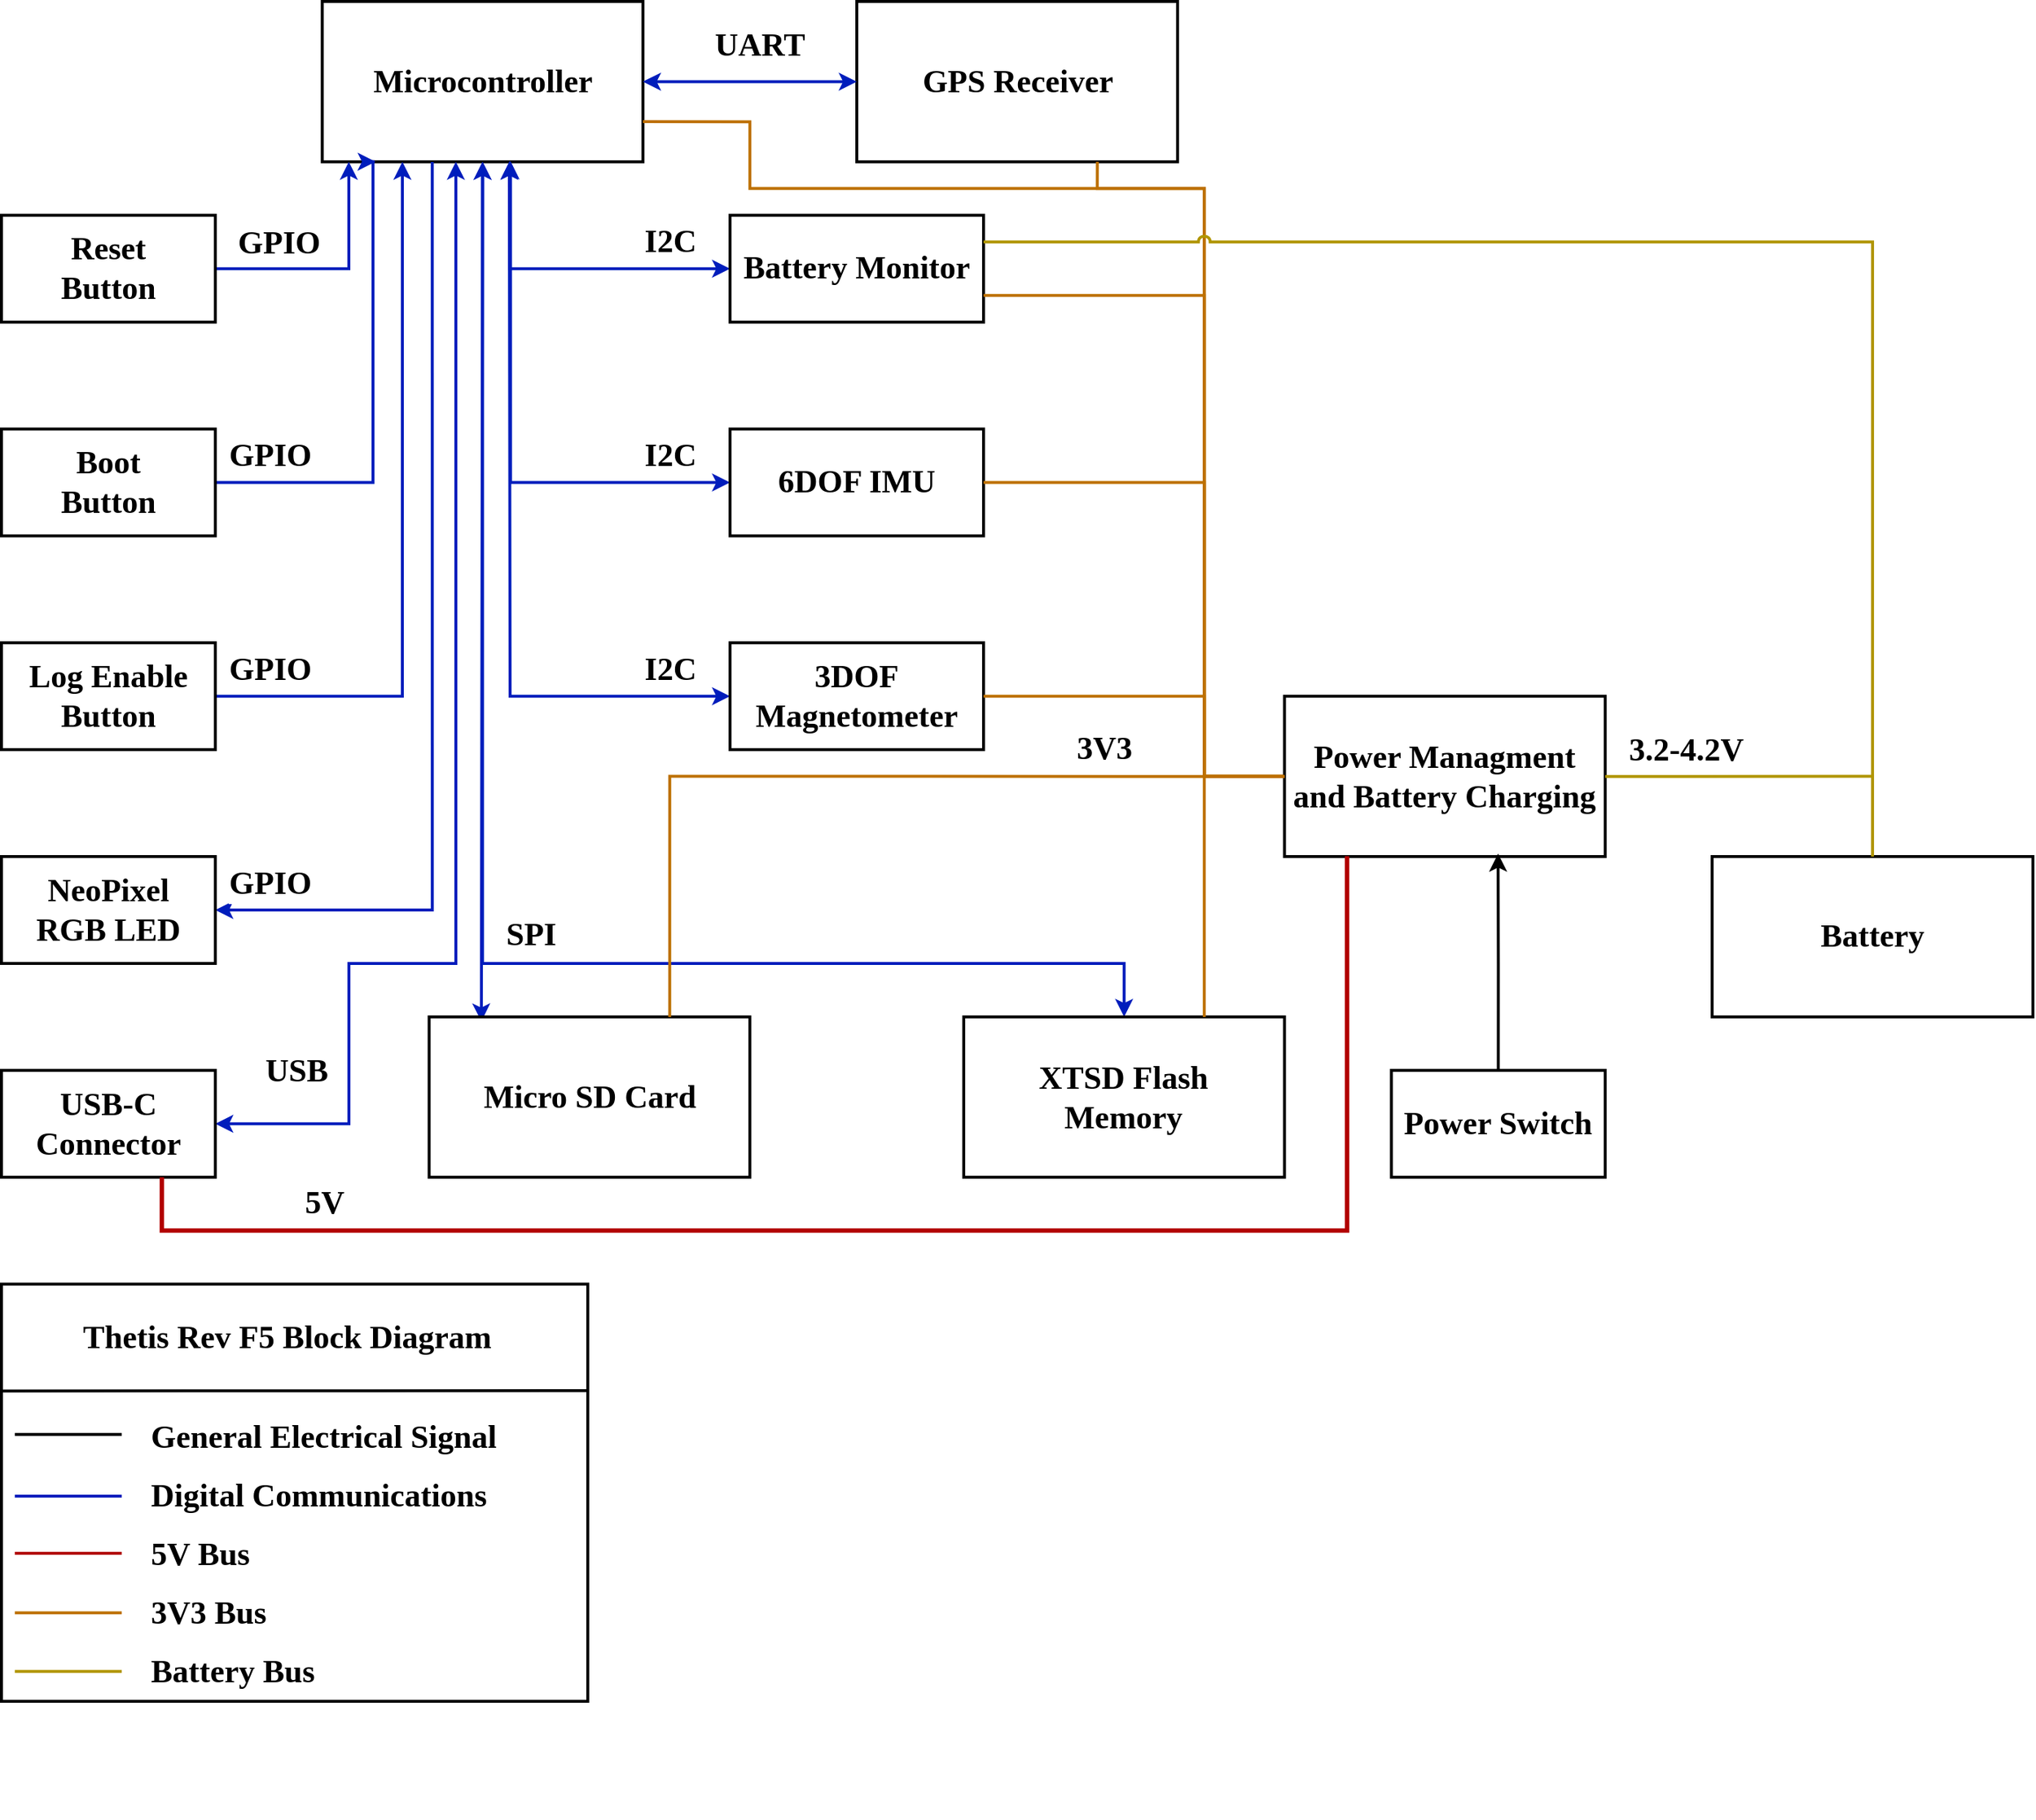 <mxfile>
    <diagram id="WzM7UKrhp0PMmO1flFq1" name="Page-1">
        <mxGraphModel dx="2831" dy="1896" grid="1" gridSize="10" guides="1" tooltips="1" connect="1" arrows="1" fold="1" page="1" pageScale="1" pageWidth="850" pageHeight="1100" math="0" shadow="0">
            <root>
                <mxCell id="0"/>
                <mxCell id="1" parent="0"/>
                <mxCell id="71" value="" style="group;fontStyle=1" parent="1" vertex="1" connectable="0">
                    <mxGeometry x="40" y="40" width="1385.88" height="1240" as="geometry"/>
                </mxCell>
                <mxCell id="69" value="" style="rounded=0;whiteSpace=wrap;html=1;fillColor=none;strokeWidth=2;fontFamily=CMU Serif;fontSize=14;fontStyle=1" parent="71" vertex="1">
                    <mxGeometry y="875.29" width="400" height="284.71" as="geometry"/>
                </mxCell>
                <mxCell id="2" value="Microcontroller" style="rounded=0;whiteSpace=wrap;html=1;strokeWidth=2;fontFamily=CMU Serif;fontSize=22;fontStyle=1" parent="71" vertex="1">
                    <mxGeometry x="218.823" width="218.823" height="109.412" as="geometry"/>
                </mxCell>
                <mxCell id="18" style="edgeStyle=orthogonalEdgeStyle;html=1;exitX=1;exitY=0.5;exitDx=0;exitDy=0;rounded=0;entryX=0.083;entryY=1;entryDx=0;entryDy=0;entryPerimeter=0;fillColor=#0050ef;strokeColor=#001DBC;strokeWidth=2;fontFamily=CMU Serif;fontSize=22;fontStyle=1" parent="71" source="3" target="2" edge="1">
                    <mxGeometry relative="1" as="geometry"/>
                </mxCell>
                <mxCell id="45" value="GPIO" style="edgeLabel;html=1;align=center;verticalAlign=middle;resizable=0;points=[];fontFamily=CMU Serif;fontSize=22;fontStyle=1" parent="18" vertex="1" connectable="0">
                    <mxGeometry x="-0.134" y="1" relative="1" as="geometry">
                        <mxPoint x="-28" y="-17" as="offset"/>
                    </mxGeometry>
                </mxCell>
                <mxCell id="3" value="Reset&lt;br style=&quot;font-size: 22px;&quot;&gt;Button" style="rounded=0;whiteSpace=wrap;html=1;strokeWidth=2;fontFamily=CMU Serif;fontSize=22;fontStyle=1" parent="71" vertex="1">
                    <mxGeometry y="145.882" width="145.882" height="72.941" as="geometry"/>
                </mxCell>
                <mxCell id="19" style="edgeStyle=orthogonalEdgeStyle;rounded=0;html=1;exitX=1;exitY=0.5;exitDx=0;exitDy=0;fillColor=#0050ef;strokeColor=#001DBC;strokeWidth=2;fontFamily=CMU Serif;fontSize=22;fontStyle=1" parent="71" source="4" edge="1">
                    <mxGeometry relative="1" as="geometry">
                        <mxPoint x="255.294" y="109.412" as="targetPoint"/>
                        <Array as="points">
                            <mxPoint x="253.47" y="328.235"/>
                        </Array>
                    </mxGeometry>
                </mxCell>
                <mxCell id="4" value="Boot &lt;br&gt;Button" style="rounded=0;whiteSpace=wrap;html=1;strokeWidth=2;fontFamily=CMU Serif;fontSize=22;fontStyle=1" parent="71" vertex="1">
                    <mxGeometry y="291.765" width="145.882" height="72.941" as="geometry"/>
                </mxCell>
                <mxCell id="20" style="edgeStyle=orthogonalEdgeStyle;rounded=0;html=1;exitX=1;exitY=0.5;exitDx=0;exitDy=0;entryX=0.25;entryY=1;entryDx=0;entryDy=0;fillColor=#0050ef;strokeColor=#001DBC;strokeWidth=2;fontFamily=CMU Serif;fontSize=22;fontStyle=1" parent="71" source="5" target="2" edge="1">
                    <mxGeometry relative="1" as="geometry"/>
                </mxCell>
                <mxCell id="5" value="Log Enable&lt;br style=&quot;font-size: 22px;&quot;&gt;Button" style="rounded=0;whiteSpace=wrap;html=1;strokeWidth=2;fontFamily=CMU Serif;fontSize=22;fontStyle=1" parent="71" vertex="1">
                    <mxGeometry y="437.647" width="145.882" height="72.941" as="geometry"/>
                </mxCell>
                <mxCell id="21" style="edgeStyle=orthogonalEdgeStyle;rounded=0;html=1;exitX=1;exitY=0.5;exitDx=0;exitDy=0;entryX=0.343;entryY=1.001;entryDx=0;entryDy=0;entryPerimeter=0;startArrow=classic;startFill=1;endArrow=none;endFill=0;fillColor=#0050ef;strokeColor=#001DBC;strokeWidth=2;fontFamily=CMU Serif;fontSize=22;fontStyle=1" parent="71" source="6" target="2" edge="1">
                    <mxGeometry relative="1" as="geometry"/>
                </mxCell>
                <mxCell id="6" value="NeoPixel&lt;br style=&quot;font-size: 22px;&quot;&gt;RGB LED" style="rounded=0;whiteSpace=wrap;html=1;strokeWidth=2;fontFamily=CMU Serif;fontSize=22;fontStyle=1" parent="71" vertex="1">
                    <mxGeometry y="583.529" width="145.882" height="72.941" as="geometry"/>
                </mxCell>
                <mxCell id="22" style="edgeStyle=orthogonalEdgeStyle;rounded=0;html=1;exitX=1;exitY=0.5;exitDx=0;exitDy=0;entryX=0.42;entryY=0.991;entryDx=0;entryDy=0;startArrow=classic;startFill=1;endArrow=classic;endFill=1;entryPerimeter=0;fillColor=#0050ef;strokeColor=#001DBC;strokeWidth=2;fontFamily=CMU Serif;fontSize=22;fontStyle=1" parent="71" source="7" target="2" edge="1">
                    <mxGeometry relative="1" as="geometry">
                        <Array as="points">
                            <mxPoint x="237.058" y="765.882"/>
                            <mxPoint x="237.058" y="656.471"/>
                            <mxPoint x="309.999" y="656.471"/>
                            <mxPoint x="309.999" y="109.412"/>
                        </Array>
                    </mxGeometry>
                </mxCell>
                <mxCell id="7" value="USB-C&lt;br style=&quot;font-size: 22px;&quot;&gt;Connector" style="rounded=0;whiteSpace=wrap;html=1;strokeWidth=2;fontFamily=CMU Serif;fontSize=22;fontStyle=1" parent="71" vertex="1">
                    <mxGeometry y="729.412" width="145.882" height="72.941" as="geometry"/>
                </mxCell>
                <mxCell id="9" value="GPS Receiver" style="rounded=0;whiteSpace=wrap;html=1;strokeWidth=2;fontFamily=CMU Serif;fontSize=22;fontStyle=1" parent="71" vertex="1">
                    <mxGeometry x="583.528" width="218.823" height="109.412" as="geometry"/>
                </mxCell>
                <mxCell id="25" style="edgeStyle=orthogonalEdgeStyle;rounded=0;html=1;exitX=1;exitY=0.5;exitDx=0;exitDy=0;entryX=0;entryY=0.5;entryDx=0;entryDy=0;startArrow=classic;startFill=1;endArrow=classic;endFill=1;fillColor=#0050ef;strokeColor=#001DBC;strokeWidth=2;fontFamily=CMU Serif;fontSize=22;fontStyle=1" parent="71" source="2" target="9" edge="1">
                    <mxGeometry relative="1" as="geometry"/>
                </mxCell>
                <mxCell id="55" value="UART" style="edgeLabel;html=1;align=center;verticalAlign=middle;resizable=0;points=[];fontFamily=CMU Serif;fontSize=22;fontStyle=1" parent="25" vertex="1" connectable="0">
                    <mxGeometry x="0.197" y="1" relative="1" as="geometry">
                        <mxPoint x="-8" y="-24" as="offset"/>
                    </mxGeometry>
                </mxCell>
                <mxCell id="23" style="edgeStyle=orthogonalEdgeStyle;rounded=0;html=1;exitX=0.163;exitY=0.028;exitDx=0;exitDy=0;entryX=0.5;entryY=1;entryDx=0;entryDy=0;startArrow=classic;startFill=1;endArrow=classic;endFill=1;exitPerimeter=0;fillColor=#0050ef;strokeColor=#001DBC;strokeWidth=2;fontFamily=CMU Serif;fontSize=22;fontStyle=1" parent="71" source="10" target="2" edge="1">
                    <mxGeometry relative="1" as="geometry">
                        <Array as="points">
                            <mxPoint x="328.235" y="692.941"/>
                        </Array>
                    </mxGeometry>
                </mxCell>
                <mxCell id="10" value="Micro SD Card" style="rounded=0;whiteSpace=wrap;html=1;strokeWidth=2;fontFamily=CMU Serif;fontSize=22;fontStyle=1" parent="71" vertex="1">
                    <mxGeometry x="291.764" y="692.941" width="218.823" height="109.412" as="geometry"/>
                </mxCell>
                <mxCell id="24" style="edgeStyle=orthogonalEdgeStyle;rounded=0;html=1;exitX=0.5;exitY=0;exitDx=0;exitDy=0;startArrow=classic;startFill=1;endArrow=classic;endFill=1;entryX=0.5;entryY=1;entryDx=0;entryDy=0;fillColor=#0050ef;strokeColor=#001DBC;strokeWidth=2;fontFamily=CMU Serif;fontSize=22;fontStyle=1" parent="71" source="11" target="2" edge="1">
                    <mxGeometry relative="1" as="geometry">
                        <mxPoint x="346.47" y="127.647" as="targetPoint"/>
                        <Array as="points">
                            <mxPoint x="765.881" y="656.471"/>
                            <mxPoint x="328.235" y="656.471"/>
                        </Array>
                    </mxGeometry>
                </mxCell>
                <mxCell id="11" value="XTSD Flash&lt;br style=&quot;font-size: 22px;&quot;&gt;Memory" style="rounded=0;whiteSpace=wrap;html=1;strokeWidth=2;fontFamily=CMU Serif;fontSize=22;fontStyle=1" parent="71" vertex="1">
                    <mxGeometry x="656.469" y="692.941" width="218.823" height="109.412" as="geometry"/>
                </mxCell>
                <mxCell id="12" value="Power Switch" style="rounded=0;whiteSpace=wrap;html=1;strokeWidth=2;fontFamily=CMU Serif;fontSize=22;fontStyle=1" parent="71" vertex="1">
                    <mxGeometry x="948.234" y="729.412" width="145.882" height="72.941" as="geometry"/>
                </mxCell>
                <mxCell id="33" style="edgeStyle=orthogonalEdgeStyle;rounded=0;html=1;exitX=0;exitY=0.5;exitDx=0;exitDy=0;entryX=0.75;entryY=0;entryDx=0;entryDy=0;strokeWidth=2;startArrow=none;startFill=0;endArrow=none;endFill=0;fillColor=#f0a30a;strokeColor=#BD7000;fontFamily=CMU Serif;fontSize=22;fontStyle=1" parent="71" source="13" target="11" edge="1">
                    <mxGeometry relative="1" as="geometry"/>
                </mxCell>
                <mxCell id="34" style="edgeStyle=orthogonalEdgeStyle;rounded=0;html=1;exitX=0;exitY=0.5;exitDx=0;exitDy=0;entryX=0.75;entryY=0;entryDx=0;entryDy=0;strokeWidth=2;startArrow=none;startFill=0;endArrow=none;endFill=0;fillColor=#f0a30a;strokeColor=#BD7000;fontFamily=CMU Serif;fontSize=22;fontStyle=1" parent="71" source="13" target="10" edge="1">
                    <mxGeometry relative="1" as="geometry"/>
                </mxCell>
                <mxCell id="42" value="3V3" style="edgeLabel;html=1;align=center;verticalAlign=middle;resizable=0;points=[];fontFamily=CMU Serif;fontSize=22;fontStyle=1" parent="34" vertex="1" connectable="0">
                    <mxGeometry x="-0.438" relative="1" as="geometry">
                        <mxPoint x="40" y="-19" as="offset"/>
                    </mxGeometry>
                </mxCell>
                <mxCell id="39" style="edgeStyle=orthogonalEdgeStyle;rounded=0;html=1;exitX=0;exitY=0.5;exitDx=0;exitDy=0;entryX=1;entryY=0.75;entryDx=0;entryDy=0;strokeWidth=2;startArrow=none;startFill=0;endArrow=none;endFill=0;fillColor=#f0a30a;strokeColor=#BD7000;jumpStyle=arc;fontFamily=CMU Serif;fontSize=22;fontStyle=1" parent="71" source="13" target="2" edge="1">
                    <mxGeometry relative="1" as="geometry">
                        <Array as="points">
                            <mxPoint x="820.587" y="528.824"/>
                            <mxPoint x="820.587" y="127.647"/>
                            <mxPoint x="510.587" y="127.647"/>
                            <mxPoint x="510.587" y="82.059"/>
                        </Array>
                    </mxGeometry>
                </mxCell>
                <mxCell id="40" style="edgeStyle=orthogonalEdgeStyle;rounded=0;jumpStyle=arc;html=1;exitX=0;exitY=0.5;exitDx=0;exitDy=0;entryX=0.75;entryY=1;entryDx=0;entryDy=0;strokeWidth=2;startArrow=none;startFill=0;endArrow=none;endFill=0;fillColor=#f0a30a;strokeColor=#BD7000;fontFamily=CMU Serif;fontSize=22;fontStyle=1" parent="71" source="13" target="9" edge="1">
                    <mxGeometry relative="1" as="geometry">
                        <Array as="points">
                            <mxPoint x="820.587" y="528.824"/>
                            <mxPoint x="820.587" y="127.647"/>
                            <mxPoint x="747.646" y="127.647"/>
                        </Array>
                    </mxGeometry>
                </mxCell>
                <mxCell id="13" value="Power Managment&lt;br style=&quot;font-size: 22px;&quot;&gt;and Battery Charging" style="rounded=0;whiteSpace=wrap;html=1;strokeWidth=2;fontFamily=CMU Serif;fontSize=22;fontStyle=1" parent="71" vertex="1">
                    <mxGeometry x="875.293" y="474.118" width="218.823" height="109.412" as="geometry"/>
                </mxCell>
                <mxCell id="30" style="edgeStyle=orthogonalEdgeStyle;rounded=0;html=1;exitX=0.75;exitY=1;exitDx=0;exitDy=0;entryX=0.195;entryY=0.998;entryDx=0;entryDy=0;entryPerimeter=0;startArrow=none;startFill=0;endArrow=none;endFill=0;fillColor=#e51400;strokeColor=#B20000;strokeWidth=3;fontFamily=CMU Serif;fontSize=22;fontStyle=1" parent="71" source="7" target="13" edge="1">
                    <mxGeometry relative="1" as="geometry">
                        <Array as="points">
                            <mxPoint x="109.412" y="838.824"/>
                            <mxPoint x="917.234" y="838.824"/>
                        </Array>
                    </mxGeometry>
                </mxCell>
                <mxCell id="44" value="5V" style="edgeLabel;html=1;align=center;verticalAlign=middle;resizable=0;points=[];fontFamily=CMU Serif;fontSize=22;fontStyle=1" parent="30" vertex="1" connectable="0">
                    <mxGeometry x="-0.563" y="2" relative="1" as="geometry">
                        <mxPoint x="-94" y="-17" as="offset"/>
                    </mxGeometry>
                </mxCell>
                <mxCell id="28" style="edgeStyle=orthogonalEdgeStyle;rounded=0;html=1;exitX=0.5;exitY=0;exitDx=0;exitDy=0;entryX=0.666;entryY=0.982;entryDx=0;entryDy=0;entryPerimeter=0;startArrow=none;startFill=0;endArrow=classic;endFill=1;strokeWidth=2;fontFamily=CMU Serif;fontSize=22;fontStyle=1" parent="71" source="12" target="13" edge="1">
                    <mxGeometry relative="1" as="geometry"/>
                </mxCell>
                <mxCell id="31" style="edgeStyle=orthogonalEdgeStyle;rounded=0;html=1;exitX=0.5;exitY=0;exitDx=0;exitDy=0;entryX=1;entryY=0.5;entryDx=0;entryDy=0;strokeWidth=2;startArrow=none;startFill=0;endArrow=none;endFill=0;fillColor=#e3c800;strokeColor=#B09500;fontFamily=CMU Serif;fontSize=22;fontStyle=1" parent="71" source="14" target="13" edge="1">
                    <mxGeometry relative="1" as="geometry"/>
                </mxCell>
                <mxCell id="43" value="3.2-4.2V" style="edgeLabel;html=1;align=center;verticalAlign=middle;resizable=0;points=[];fontFamily=CMU Serif;fontSize=22;fontStyle=1" parent="31" vertex="1" connectable="0">
                    <mxGeometry x="0.536" y="-1" relative="1" as="geometry">
                        <mxPoint y="-17" as="offset"/>
                    </mxGeometry>
                </mxCell>
                <mxCell id="14" value="Battery" style="rounded=0;whiteSpace=wrap;html=1;strokeWidth=2;fontFamily=CMU Serif;fontSize=22;fontStyle=1" parent="71" vertex="1">
                    <mxGeometry x="1167.057" y="583.529" width="218.823" height="109.412" as="geometry"/>
                </mxCell>
                <mxCell id="29" style="edgeStyle=orthogonalEdgeStyle;rounded=0;html=1;exitX=0;exitY=0.5;exitDx=0;exitDy=0;entryX=0.585;entryY=0.994;entryDx=0;entryDy=0;entryPerimeter=0;startArrow=classic;startFill=1;endArrow=classic;endFill=1;fillColor=#0050ef;strokeColor=#001DBC;strokeWidth=2;fontFamily=CMU Serif;fontSize=22;fontStyle=1" parent="71" source="15" target="2" edge="1">
                    <mxGeometry relative="1" as="geometry">
                        <Array as="points">
                            <mxPoint x="346.47" y="182.353"/>
                        </Array>
                    </mxGeometry>
                </mxCell>
                <mxCell id="15" value="Battery Monitor" style="rounded=0;whiteSpace=wrap;html=1;strokeWidth=2;fontFamily=CMU Serif;fontSize=22;fontStyle=1" parent="71" vertex="1">
                    <mxGeometry x="497.06" y="145.88" width="172.94" height="72.94" as="geometry"/>
                </mxCell>
                <mxCell id="38" style="edgeStyle=orthogonalEdgeStyle;rounded=0;html=1;exitX=0;exitY=0.5;exitDx=0;exitDy=0;entryX=1;entryY=0.75;entryDx=0;entryDy=0;strokeWidth=2;startArrow=none;startFill=0;endArrow=none;endFill=0;fillColor=#f0a30a;strokeColor=#BD7000;fontFamily=CMU Serif;fontSize=22;fontStyle=1" parent="71" source="13" target="15" edge="1">
                    <mxGeometry relative="1" as="geometry">
                        <Array as="points">
                            <mxPoint x="820.587" y="528.824"/>
                            <mxPoint x="820.587" y="200.588"/>
                        </Array>
                    </mxGeometry>
                </mxCell>
                <mxCell id="32" style="edgeStyle=orthogonalEdgeStyle;rounded=0;html=1;exitX=0.5;exitY=0;exitDx=0;exitDy=0;entryX=1;entryY=0.25;entryDx=0;entryDy=0;strokeWidth=2;startArrow=none;startFill=0;endArrow=none;endFill=0;fillColor=#e3c800;strokeColor=#B09500;jumpStyle=arc;fontFamily=CMU Serif;fontSize=22;fontStyle=1" parent="71" source="14" target="15" edge="1">
                    <mxGeometry relative="1" as="geometry"/>
                </mxCell>
                <mxCell id="26" style="edgeStyle=orthogonalEdgeStyle;rounded=0;html=1;exitX=0;exitY=0.5;exitDx=0;exitDy=0;entryX=0.587;entryY=0.996;entryDx=0;entryDy=0;entryPerimeter=0;startArrow=classic;startFill=1;endArrow=classic;endFill=1;fillColor=#0050ef;strokeColor=#001DBC;strokeWidth=2;fontFamily=CMU Serif;fontSize=22;fontStyle=1" parent="71" source="16" target="2" edge="1">
                    <mxGeometry relative="1" as="geometry"/>
                </mxCell>
                <mxCell id="16" value="6DOF IMU" style="rounded=0;whiteSpace=wrap;html=1;strokeWidth=2;fontFamily=CMU Serif;fontSize=22;fontStyle=1" parent="71" vertex="1">
                    <mxGeometry x="497.06" y="291.76" width="172.94" height="72.94" as="geometry"/>
                </mxCell>
                <mxCell id="36" style="edgeStyle=orthogonalEdgeStyle;rounded=0;html=1;exitX=0;exitY=0.5;exitDx=0;exitDy=0;entryX=1;entryY=0.5;entryDx=0;entryDy=0;strokeWidth=2;startArrow=none;startFill=0;endArrow=none;endFill=0;fillColor=#f0a30a;strokeColor=#BD7000;fontFamily=CMU Serif;fontSize=22;fontStyle=1" parent="71" source="13" target="16" edge="1">
                    <mxGeometry relative="1" as="geometry">
                        <Array as="points">
                            <mxPoint x="820.587" y="528.824"/>
                            <mxPoint x="820.587" y="328.235"/>
                        </Array>
                    </mxGeometry>
                </mxCell>
                <mxCell id="27" style="edgeStyle=orthogonalEdgeStyle;rounded=0;html=1;exitX=0;exitY=0.5;exitDx=0;exitDy=0;startArrow=classic;startFill=1;endArrow=classic;endFill=1;fillColor=#0050ef;strokeColor=#001DBC;strokeWidth=2;fontFamily=CMU Serif;fontSize=22;fontStyle=1" parent="71" source="17" edge="1">
                    <mxGeometry relative="1" as="geometry">
                        <mxPoint x="346.47" y="109.412" as="targetPoint"/>
                    </mxGeometry>
                </mxCell>
                <mxCell id="17" value="3DOF Magnetometer" style="rounded=0;whiteSpace=wrap;html=1;strokeWidth=2;fontFamily=CMU Serif;fontSize=22;fontStyle=1" parent="71" vertex="1">
                    <mxGeometry x="497.06" y="437.65" width="172.94" height="72.94" as="geometry"/>
                </mxCell>
                <mxCell id="35" style="edgeStyle=orthogonalEdgeStyle;rounded=0;html=1;exitX=0;exitY=0.5;exitDx=0;exitDy=0;entryX=1;entryY=0.5;entryDx=0;entryDy=0;strokeWidth=2;startArrow=none;startFill=0;endArrow=none;endFill=0;fillColor=#f0a30a;strokeColor=#BD7000;fontFamily=CMU Serif;fontSize=22;fontStyle=1" parent="71" source="13" target="17" edge="1">
                    <mxGeometry relative="1" as="geometry">
                        <Array as="points">
                            <mxPoint x="820.587" y="528.824"/>
                            <mxPoint x="820.587" y="474.118"/>
                        </Array>
                    </mxGeometry>
                </mxCell>
                <mxCell id="46" value="GPIO" style="edgeLabel;html=1;align=center;verticalAlign=middle;resizable=0;points=[];fontFamily=CMU Serif;fontSize=22;fontStyle=1" parent="71" vertex="1" connectable="0">
                    <mxGeometry x="182.348" y="310.0" as="geometry"/>
                </mxCell>
                <mxCell id="47" value="GPIO" style="edgeLabel;html=1;align=center;verticalAlign=middle;resizable=0;points=[];fontFamily=CMU Serif;fontSize=22;fontStyle=1" parent="71" vertex="1" connectable="0">
                    <mxGeometry x="182.348" y="455.882" as="geometry"/>
                </mxCell>
                <mxCell id="48" value="GPIO" style="edgeLabel;html=1;align=center;verticalAlign=middle;resizable=0;points=[];fontFamily=CMU Serif;fontSize=22;fontStyle=1" parent="71" vertex="1" connectable="0">
                    <mxGeometry x="182.348" y="601.765" as="geometry"/>
                </mxCell>
                <mxCell id="50" value="USB" style="edgeLabel;html=1;align=center;verticalAlign=middle;resizable=0;points=[];fontFamily=CMU Serif;fontSize=22;fontStyle=1" parent="71" vertex="1" connectable="0">
                    <mxGeometry x="200.584" y="729.412" as="geometry"/>
                </mxCell>
                <mxCell id="51" value="I2C" style="edgeLabel;html=1;align=center;verticalAlign=middle;resizable=0;points=[];fontFamily=CMU Serif;fontSize=22;fontStyle=1" parent="71" vertex="1" connectable="0">
                    <mxGeometry x="455.877" y="164.118" as="geometry"/>
                </mxCell>
                <mxCell id="52" value="I2C" style="edgeLabel;html=1;align=center;verticalAlign=middle;resizable=0;points=[];fontFamily=CMU Serif;fontSize=22;fontStyle=1" parent="71" vertex="1" connectable="0">
                    <mxGeometry x="455.877" y="310.0" as="geometry"/>
                </mxCell>
                <mxCell id="53" value="I2C" style="edgeLabel;html=1;align=center;verticalAlign=middle;resizable=0;points=[];fontFamily=CMU Serif;fontSize=22;fontStyle=1" parent="71" vertex="1" connectable="0">
                    <mxGeometry x="455.877" y="455.882" as="geometry"/>
                </mxCell>
                <mxCell id="54" value="SPI" style="edgeLabel;html=1;align=center;verticalAlign=middle;resizable=0;points=[];fontFamily=CMU Serif;fontSize=22;fontStyle=1" parent="71" vertex="1" connectable="0">
                    <mxGeometry x="364.701" y="638.235" as="geometry">
                        <mxPoint x="-4" y="-1" as="offset"/>
                    </mxGeometry>
                </mxCell>
                <mxCell id="58" value="" style="endArrow=none;html=1;rounded=0;strokeWidth=2;jumpStyle=arc;fontFamily=CMU Serif;fontSize=22;fontStyle=1" parent="71" edge="1">
                    <mxGeometry width="50" height="50" relative="1" as="geometry">
                        <mxPoint x="9.118" y="977.836" as="sourcePoint"/>
                        <mxPoint x="82.059" y="977.836" as="targetPoint"/>
                    </mxGeometry>
                </mxCell>
                <mxCell id="59" value="&lt;h1 style=&quot;font-size: 22px;&quot;&gt;Thetis Rev F5 Block Diagram&lt;/h1&gt;" style="text;html=1;strokeColor=none;fillColor=none;align=center;verticalAlign=middle;whiteSpace=wrap;rounded=0;fontFamily=CMU Serif;fontSize=22;fontStyle=1" parent="71" vertex="1">
                    <mxGeometry y="875.29" width="390" height="72.94" as="geometry"/>
                </mxCell>
                <mxCell id="60" value="General Electrical Signal" style="text;html=1;strokeColor=none;fillColor=none;align=left;verticalAlign=middle;whiteSpace=wrap;rounded=0;fontFamily=CMU Serif;fontSize=22;fontStyle=1" parent="71" vertex="1">
                    <mxGeometry x="100" y="960" width="300" height="40" as="geometry"/>
                </mxCell>
                <mxCell id="61" value="" style="endArrow=none;html=1;rounded=0;strokeWidth=2;jumpStyle=arc;fillColor=#0050ef;strokeColor=#001DBC;fontFamily=CMU Serif;fontSize=22;fontStyle=1" parent="71" edge="1">
                    <mxGeometry width="50" height="50" relative="1" as="geometry">
                        <mxPoint x="9.118" y="1020.002" as="sourcePoint"/>
                        <mxPoint x="82.059" y="1020.002" as="targetPoint"/>
                    </mxGeometry>
                </mxCell>
                <mxCell id="63" value="" style="endArrow=none;html=1;rounded=0;strokeWidth=2;jumpStyle=arc;fillColor=#e51400;strokeColor=#B20000;fontFamily=CMU Serif;fontSize=22;fontStyle=1" parent="71" edge="1">
                    <mxGeometry width="50" height="50" relative="1" as="geometry">
                        <mxPoint x="9.118" y="1058.998" as="sourcePoint"/>
                        <mxPoint x="82.059" y="1058.998" as="targetPoint"/>
                    </mxGeometry>
                </mxCell>
                <mxCell id="65" value="" style="endArrow=none;html=1;rounded=0;strokeWidth=2;jumpStyle=arc;fillColor=#f0a30a;strokeColor=#BD7000;fontFamily=CMU Serif;fontSize=22;fontStyle=1" parent="71" edge="1">
                    <mxGeometry width="50" height="50" relative="1" as="geometry">
                        <mxPoint x="9.118" y="1099.604" as="sourcePoint"/>
                        <mxPoint x="82.059" y="1099.604" as="targetPoint"/>
                    </mxGeometry>
                </mxCell>
                <mxCell id="67" value="" style="endArrow=none;html=1;rounded=0;strokeWidth=2;jumpStyle=arc;fillColor=#e3c800;strokeColor=#B09500;fontFamily=CMU Serif;fontSize=22;fontStyle=1" parent="71" edge="1">
                    <mxGeometry width="50" height="50" relative="1" as="geometry">
                        <mxPoint x="9.118" y="1139.599" as="sourcePoint"/>
                        <mxPoint x="82.059" y="1139.599" as="targetPoint"/>
                    </mxGeometry>
                </mxCell>
                <mxCell id="70" value="" style="endArrow=none;html=1;rounded=0;strokeWidth=2;jumpStyle=arc;exitX=0;exitY=1;exitDx=0;exitDy=0;fontFamily=CMU Serif;fontSize=22;fontStyle=1;" parent="71" source="59" edge="1">
                    <mxGeometry width="50" height="50" relative="1" as="geometry">
                        <mxPoint x="328.235" y="893.529" as="sourcePoint"/>
                        <mxPoint x="400" y="948" as="targetPoint"/>
                    </mxGeometry>
                </mxCell>
                <mxCell id="72" value="Digital Communications" style="text;html=1;strokeColor=none;fillColor=none;align=left;verticalAlign=middle;whiteSpace=wrap;rounded=0;fontFamily=CMU Serif;fontSize=22;fontStyle=1" vertex="1" parent="71">
                    <mxGeometry x="100" y="1000" width="300" height="40" as="geometry"/>
                </mxCell>
                <mxCell id="73" value="5V Bus" style="text;html=1;strokeColor=none;fillColor=none;align=left;verticalAlign=middle;whiteSpace=wrap;rounded=0;fontFamily=CMU Serif;fontSize=22;fontStyle=1" vertex="1" parent="71">
                    <mxGeometry x="100" y="1040" width="300" height="40" as="geometry"/>
                </mxCell>
                <mxCell id="74" value="3V3 Bus" style="text;html=1;strokeColor=none;fillColor=none;align=left;verticalAlign=middle;whiteSpace=wrap;rounded=0;fontFamily=CMU Serif;fontSize=22;fontStyle=1" vertex="1" parent="71">
                    <mxGeometry x="100" y="1080" width="300" height="40" as="geometry"/>
                </mxCell>
                <mxCell id="75" value="Battery Bus" style="text;html=1;strokeColor=none;fillColor=none;align=left;verticalAlign=middle;whiteSpace=wrap;rounded=0;fontFamily=CMU Serif;fontSize=22;fontStyle=1" vertex="1" parent="71">
                    <mxGeometry x="100" y="1120" width="300" height="40" as="geometry"/>
                </mxCell>
            </root>
        </mxGraphModel>
    </diagram>
</mxfile>